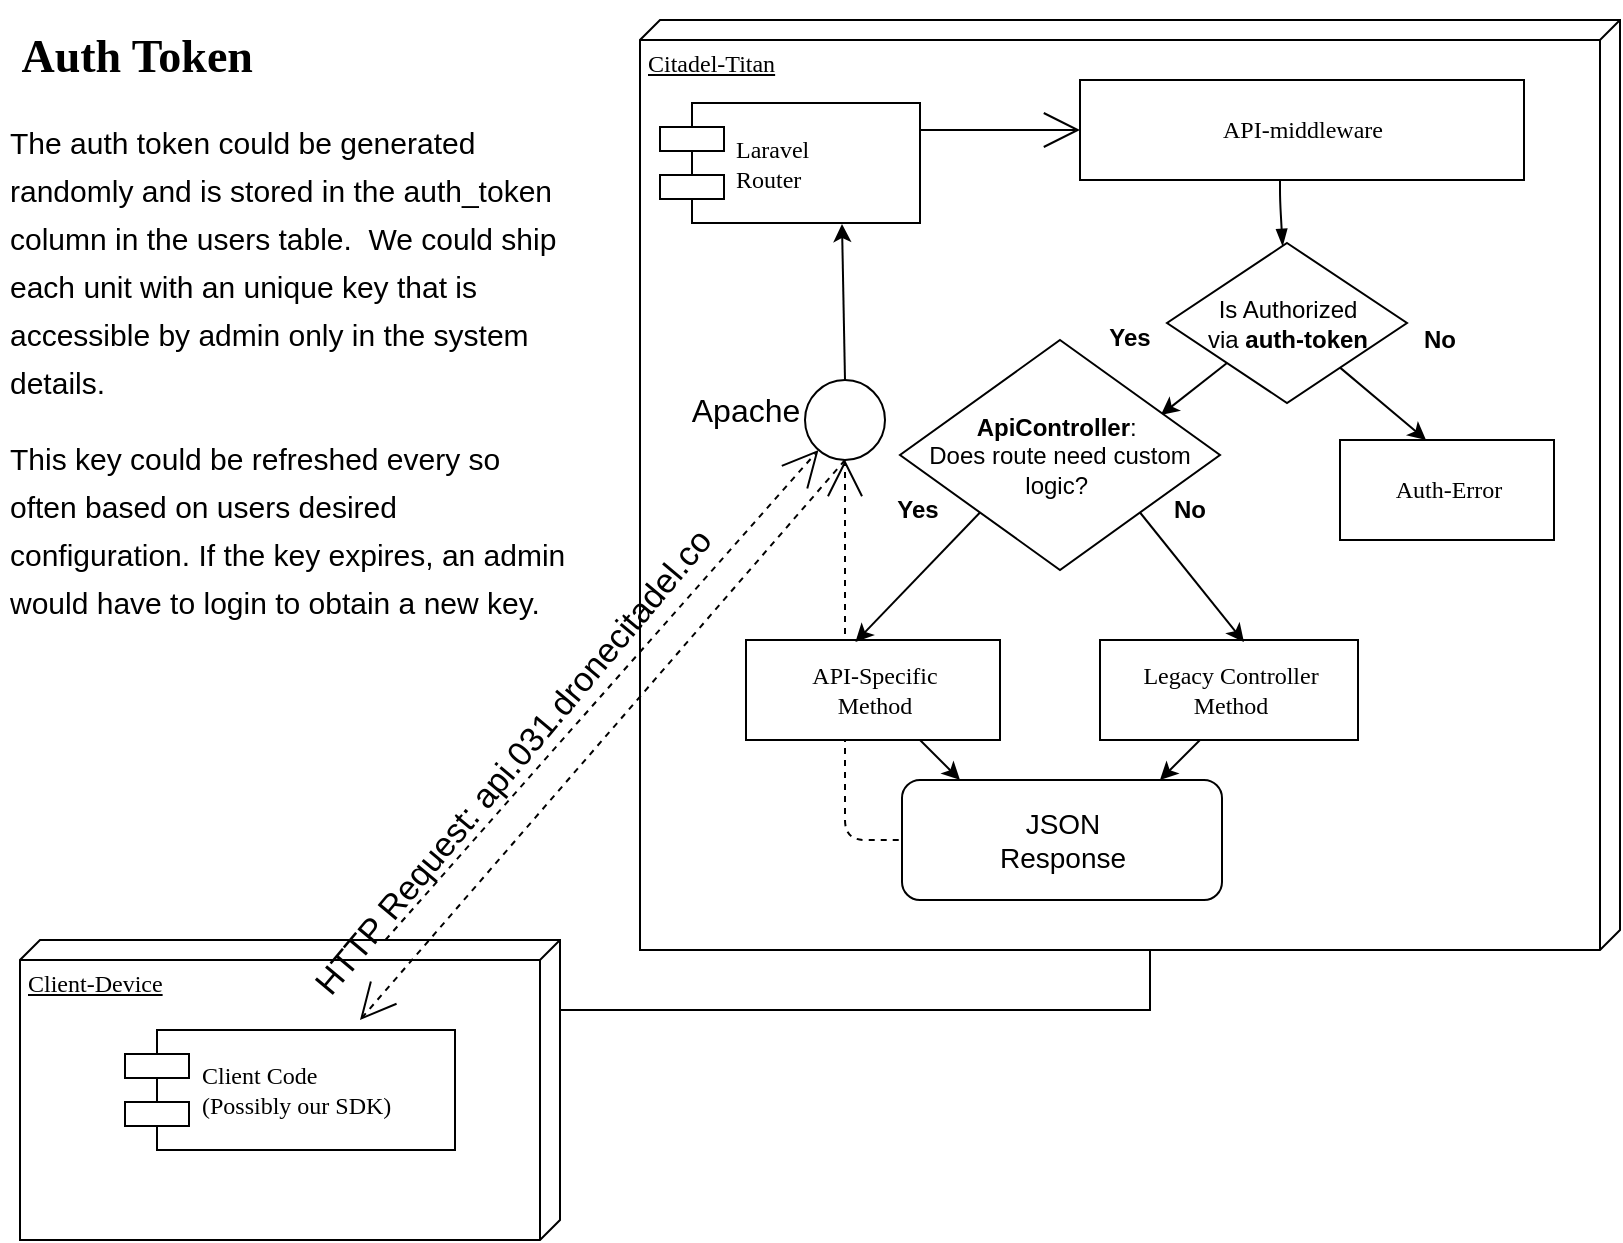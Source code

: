 <mxfile version="11.3.1" type="github" pages="1"><diagram name="Page-1" id="5f0bae14-7c28-e335-631c-24af17079c00"><mxGraphModel dx="1113" dy="748" grid="1" gridSize="10" guides="1" tooltips="1" connect="1" arrows="1" fold="1" page="1" pageScale="1" pageWidth="1100" pageHeight="850" background="#ffffff" math="0" shadow="0"><root><mxCell id="0"/><mxCell id="1" parent="0"/><mxCell id="39150e848f15840c-2" value="Citadel-Titan" style="verticalAlign=top;align=left;spacingTop=8;spacingLeft=2;spacingRight=12;shape=cube;size=10;direction=south;fontStyle=4;html=1;rounded=0;shadow=0;comic=0;labelBackgroundColor=none;strokeColor=#000000;strokeWidth=1;fillColor=#ffffff;fontFamily=Verdana;fontSize=12;fontColor=#000000;" parent="1" vertex="1"><mxGeometry x="440" y="80" width="490" height="465" as="geometry"/></mxCell><mxCell id="c_YNeNdH3PCifYP9hNQ--72" value="" style="endArrow=open;dashed=1;html=1;edgeStyle=orthogonalEdgeStyle;startArrow=none;startFill=0;endFill=0;entryX=0.5;entryY=1;entryDx=0;entryDy=0;endSize=16;" parent="1" target="39150e848f15840c-9" edge="1"><mxGeometry width="50" height="50" relative="1" as="geometry"><mxPoint x="580" y="500" as="sourcePoint"/><mxPoint x="540" y="490" as="targetPoint"/><Array as="points"><mxPoint x="580" y="490"/><mxPoint x="543" y="490"/></Array></mxGeometry></mxCell><mxCell id="39150e848f15840c-3" value="Client-Device" style="verticalAlign=top;align=left;spacingTop=8;spacingLeft=2;spacingRight=12;shape=cube;size=10;direction=south;fontStyle=4;html=1;rounded=0;shadow=0;comic=0;labelBackgroundColor=none;strokeColor=#000000;strokeWidth=1;fillColor=#ffffff;fontFamily=Verdana;fontSize=12;fontColor=#000000;" parent="1" vertex="1"><mxGeometry x="130" y="540" width="270" height="150" as="geometry"/></mxCell><mxCell id="39150e848f15840c-7" value="Laravel &lt;br&gt;Router" style="shape=component;align=left;spacingLeft=36;rounded=0;shadow=0;comic=0;labelBackgroundColor=none;strokeColor=#000000;strokeWidth=1;fillColor=#ffffff;fontFamily=Verdana;fontSize=12;fontColor=#000000;html=1;" parent="1" vertex="1"><mxGeometry x="450" y="121.5" width="130" height="60" as="geometry"/></mxCell><mxCell id="39150e848f15840c-8" value="API-middleware" style="html=1;rounded=0;shadow=0;comic=0;labelBackgroundColor=none;strokeColor=#000000;strokeWidth=1;fillColor=#ffffff;fontFamily=Verdana;fontSize=12;fontColor=#000000;align=center;" parent="1" vertex="1"><mxGeometry x="660" y="110" width="222" height="50" as="geometry"/></mxCell><mxCell id="39150e848f15840c-9" value="" style="ellipse;whiteSpace=wrap;html=1;rounded=0;shadow=0;comic=0;labelBackgroundColor=none;strokeColor=#000000;strokeWidth=1;fillColor=#ffffff;fontFamily=Verdana;fontSize=12;fontColor=#000000;align=center;" parent="1" vertex="1"><mxGeometry x="522.5" y="260" width="40" height="40" as="geometry"/></mxCell><mxCell id="39150e848f15840c-10" value="Client Code &lt;br&gt;(Possibly our SDK)" style="shape=component;align=left;spacingLeft=36;rounded=0;shadow=0;comic=0;labelBackgroundColor=none;strokeColor=#000000;strokeWidth=1;fillColor=#ffffff;fontFamily=Verdana;fontSize=12;fontColor=#000000;html=1;" parent="1" vertex="1"><mxGeometry x="182.5" y="585" width="165" height="60" as="geometry"/></mxCell><mxCell id="39150e848f15840c-12" style="edgeStyle=none;rounded=0;html=1;dashed=1;labelBackgroundColor=none;startArrow=none;startFill=0;startSize=8;endArrow=open;endFill=0;endSize=16;fontFamily=Verdana;fontSize=12;" parent="1" target="39150e848f15840c-9" edge="1"><mxGeometry relative="1" as="geometry"><mxPoint x="312.708" y="540" as="sourcePoint"/></mxGeometry></mxCell><mxCell id="39150e848f15840c-16" style="edgeStyle=orthogonalEdgeStyle;rounded=0;html=1;labelBackgroundColor=none;startArrow=none;startFill=0;startSize=8;endArrow=open;endFill=0;endSize=16;fontFamily=Verdana;fontSize=12;" parent="1" source="39150e848f15840c-7" target="39150e848f15840c-8" edge="1"><mxGeometry relative="1" as="geometry"><Array as="points"><mxPoint x="640" y="135"/><mxPoint x="640" y="135"/></Array></mxGeometry></mxCell><mxCell id="39150e848f15840c-17" style="edgeStyle=orthogonalEdgeStyle;rounded=0;html=1;labelBackgroundColor=none;startArrow=none;startFill=0;startSize=8;endArrow=none;endFill=0;endSize=16;fontFamily=Verdana;fontSize=12;" parent="1" source="39150e848f15840c-3" target="39150e848f15840c-2" edge="1"><mxGeometry relative="1" as="geometry"><Array as="points"><mxPoint x="695" y="575"/></Array></mxGeometry></mxCell><mxCell id="c_YNeNdH3PCifYP9hNQ--2" value="Legacy Controller &lt;br&gt;Method" style="html=1;rounded=0;shadow=0;comic=0;labelBackgroundColor=none;strokeColor=#000000;strokeWidth=1;fillColor=#ffffff;fontFamily=Verdana;fontSize=12;fontColor=#000000;align=center;" parent="1" vertex="1"><mxGeometry x="670" y="390" width="129" height="50" as="geometry"/></mxCell><mxCell id="c_YNeNdH3PCifYP9hNQ--5" value="Is Authorized&lt;br&gt;via &lt;b&gt;auth-token&lt;/b&gt;" style="rhombus;whiteSpace=wrap;html=1;" parent="1" vertex="1"><mxGeometry x="703.5" y="191.5" width="120" height="80" as="geometry"/></mxCell><mxCell id="c_YNeNdH3PCifYP9hNQ--7" value="" style="endArrow=blockThin;html=1;endFill=1;" parent="1" target="c_YNeNdH3PCifYP9hNQ--5" edge="1"><mxGeometry width="50" height="50" relative="1" as="geometry"><mxPoint x="760" y="160" as="sourcePoint"/><mxPoint x="807.5" y="170" as="targetPoint"/><Array as="points"><mxPoint x="760" y="170"/></Array></mxGeometry></mxCell><mxCell id="c_YNeNdH3PCifYP9hNQ--8" value="Auth-Error" style="html=1;rounded=0;shadow=0;comic=0;labelBackgroundColor=none;strokeColor=#000000;strokeWidth=1;fillColor=#ffffff;fontFamily=Verdana;fontSize=12;fontColor=#000000;align=center;" parent="1" vertex="1"><mxGeometry x="790" y="290" width="107" height="50" as="geometry"/></mxCell><mxCell id="c_YNeNdH3PCifYP9hNQ--34" value="API-Specific &lt;br&gt;Method" style="html=1;rounded=0;shadow=0;comic=0;labelBackgroundColor=none;strokeColor=#000000;strokeWidth=1;fillColor=#ffffff;fontFamily=Verdana;fontSize=12;fontColor=#000000;align=center;" parent="1" vertex="1"><mxGeometry x="493" y="390" width="127" height="50" as="geometry"/></mxCell><mxCell id="c_YNeNdH3PCifYP9hNQ--9" value="" style="endArrow=classic;html=1;entryX=0.402;entryY=0;entryDx=0;entryDy=0;entryPerimeter=0;" parent="1" source="c_YNeNdH3PCifYP9hNQ--5" target="c_YNeNdH3PCifYP9hNQ--8" edge="1"><mxGeometry width="50" height="50" relative="1" as="geometry"><mxPoint x="959.521" y="239.979" as="sourcePoint"/><mxPoint x="490" y="684.5" as="targetPoint"/></mxGeometry></mxCell><mxCell id="c_YNeNdH3PCifYP9hNQ--12" value="&lt;b&gt;Yes&lt;/b&gt;" style="text;html=1;strokeColor=none;fillColor=none;align=center;verticalAlign=middle;whiteSpace=wrap;rounded=0;" parent="1" vertex="1"><mxGeometry x="665" y="229" width="40" height="20" as="geometry"/></mxCell><mxCell id="c_YNeNdH3PCifYP9hNQ--17" value="&lt;b&gt;No&lt;/b&gt;" style="text;html=1;strokeColor=none;fillColor=none;align=center;verticalAlign=middle;whiteSpace=wrap;rounded=0;" parent="1" vertex="1"><mxGeometry x="819.5" y="230" width="40" height="20" as="geometry"/></mxCell><mxCell id="c_YNeNdH3PCifYP9hNQ--31" value="" style="endArrow=classic;html=1;exitX=0;exitY=1;exitDx=0;exitDy=0;entryX=0.815;entryY=0.326;entryDx=0;entryDy=0;entryPerimeter=0;" parent="1" source="c_YNeNdH3PCifYP9hNQ--5" target="c_YNeNdH3PCifYP9hNQ--33" edge="1"><mxGeometry width="50" height="50" relative="1" as="geometry"><mxPoint x="729" y="240" as="sourcePoint"/><mxPoint x="690" y="290" as="targetPoint"/></mxGeometry></mxCell><mxCell id="c_YNeNdH3PCifYP9hNQ--33" value="&lt;b&gt;ApiController&lt;/b&gt;:&amp;nbsp;&lt;br&gt;Does route need custom logic?&amp;nbsp;" style="rhombus;whiteSpace=wrap;html=1;" parent="1" vertex="1"><mxGeometry x="570" y="240" width="160" height="115" as="geometry"/></mxCell><mxCell id="c_YNeNdH3PCifYP9hNQ--44" value="" style="endArrow=classic;html=1;entryX=0.431;entryY=0.02;entryDx=0;entryDy=0;exitX=0;exitY=1;exitDx=0;exitDy=0;entryPerimeter=0;" parent="1" source="c_YNeNdH3PCifYP9hNQ--33" target="c_YNeNdH3PCifYP9hNQ--34" edge="1"><mxGeometry width="50" height="50" relative="1" as="geometry"><mxPoint x="613" y="331" as="sourcePoint"/><mxPoint x="582" y="375" as="targetPoint"/></mxGeometry></mxCell><mxCell id="c_YNeNdH3PCifYP9hNQ--45" value="" style="endArrow=classic;html=1;entryX=0.558;entryY=0.02;entryDx=0;entryDy=0;entryPerimeter=0;exitX=1;exitY=1;exitDx=0;exitDy=0;" parent="1" source="c_YNeNdH3PCifYP9hNQ--33" target="c_YNeNdH3PCifYP9hNQ--2" edge="1"><mxGeometry width="50" height="50" relative="1" as="geometry"><mxPoint x="690" y="330" as="sourcePoint"/><mxPoint x="751" y="365.5" as="targetPoint"/></mxGeometry></mxCell><mxCell id="c_YNeNdH3PCifYP9hNQ--48" value="&lt;font style=&quot;font-size: 17px&quot;&gt;HTTP Request: api.031.dronecitadel.co&amp;nbsp;&lt;/font&gt;" style="text;html=1;strokeColor=none;fillColor=none;align=center;verticalAlign=middle;whiteSpace=wrap;rounded=0;rotation=-50;" parent="1" vertex="1"><mxGeometry x="198.5" y="440" width="360" height="20" as="geometry"/></mxCell><mxCell id="c_YNeNdH3PCifYP9hNQ--50" value="&lt;font style=&quot;font-size: 16px&quot;&gt;Apache&lt;/font&gt;" style="text;html=1;strokeColor=none;fillColor=none;align=center;verticalAlign=middle;whiteSpace=wrap;rounded=0;" parent="1" vertex="1"><mxGeometry x="472.5" y="265" width="40" height="20" as="geometry"/></mxCell><mxCell id="c_YNeNdH3PCifYP9hNQ--55" value="" style="endArrow=classic;html=1;exitX=0.5;exitY=0;exitDx=0;exitDy=0;" parent="1" source="39150e848f15840c-9" edge="1"><mxGeometry width="50" height="50" relative="1" as="geometry"><mxPoint x="482.5" y="240" as="sourcePoint"/><mxPoint x="541" y="182" as="targetPoint"/></mxGeometry></mxCell><mxCell id="c_YNeNdH3PCifYP9hNQ--58" value="" style="rounded=1;whiteSpace=wrap;html=1;" parent="1" vertex="1"><mxGeometry x="571" y="460" width="160" height="60" as="geometry"/></mxCell><mxCell id="c_YNeNdH3PCifYP9hNQ--59" value="&lt;font style=&quot;font-size: 14px&quot;&gt;JSON Response&lt;/font&gt;" style="text;html=1;strokeColor=none;fillColor=none;align=center;verticalAlign=middle;whiteSpace=wrap;rounded=0;" parent="1" vertex="1"><mxGeometry x="598.5" y="480" width="105" height="20" as="geometry"/></mxCell><mxCell id="c_YNeNdH3PCifYP9hNQ--60" value="" style="endArrow=classic;html=1;" parent="1" edge="1"><mxGeometry width="50" height="50" relative="1" as="geometry"><mxPoint x="720" y="440" as="sourcePoint"/><mxPoint x="700" y="460" as="targetPoint"/></mxGeometry></mxCell><mxCell id="c_YNeNdH3PCifYP9hNQ--62" value="" style="endArrow=classic;html=1;" parent="1" edge="1"><mxGeometry width="50" height="50" relative="1" as="geometry"><mxPoint x="580" y="440" as="sourcePoint"/><mxPoint x="600" y="460" as="targetPoint"/></mxGeometry></mxCell><mxCell id="c_YNeNdH3PCifYP9hNQ--63" value="&lt;b&gt;Yes&lt;/b&gt;" style="text;html=1;strokeColor=none;fillColor=none;align=center;verticalAlign=middle;whiteSpace=wrap;rounded=0;" parent="1" vertex="1"><mxGeometry x="558.5" y="315" width="40" height="20" as="geometry"/></mxCell><mxCell id="c_YNeNdH3PCifYP9hNQ--64" value="&lt;b&gt;No&lt;/b&gt;" style="text;html=1;strokeColor=none;fillColor=none;align=center;verticalAlign=middle;whiteSpace=wrap;rounded=0;" parent="1" vertex="1"><mxGeometry x="694.5" y="313.5" width="40" height="23" as="geometry"/></mxCell><mxCell id="c_YNeNdH3PCifYP9hNQ--66" style="edgeStyle=none;rounded=0;html=1;dashed=1;labelBackgroundColor=none;startArrow=none;startFill=0;startSize=8;endArrow=open;endFill=0;endSize=16;fontFamily=Verdana;fontSize=12;exitX=0.5;exitY=1;exitDx=0;exitDy=0;" parent="1" source="39150e848f15840c-9" edge="1"><mxGeometry relative="1" as="geometry"><mxPoint x="536.131" y="287.71" as="sourcePoint"/><mxPoint x="300" y="580" as="targetPoint"/></mxGeometry></mxCell><mxCell id="z9sazBg5WgejswF50TMH-2" value="&lt;p style=&quot;line-height: 80%&quot;&gt;&lt;/p&gt;&lt;h1 style=&quot;font-size: 23px&quot;&gt;&lt;font style=&quot;font-size: 23px&quot;&gt;&lt;font face=&quot;Georgia&quot; style=&quot;font-size: 23px&quot;&gt;&amp;nbsp;&lt;/font&gt;&lt;font face=&quot;Georgia&quot; style=&quot;font-size: 23px&quot;&gt;Auth Token&lt;/font&gt;&lt;/font&gt;&lt;/h1&gt;&lt;h1&gt;&lt;font&gt;&lt;span style=&quot;font-size: 15px ; font-weight: normal&quot;&gt;The auth token&amp;nbsp;could be generated randomly and is stored in the auth_token column in the users table. &amp;nbsp;We could ship each unit with an unique key that is accessible by admin only in the system details.&amp;nbsp;&lt;/span&gt;&lt;/font&gt;&lt;/h1&gt;&lt;h1&gt;&lt;span style=&quot;font-weight: normal ; font-size: 15px&quot;&gt;This key could be refreshed every so often based on users desired configuration. If the key expires, an admin would have to login to obtain a new key.&lt;/span&gt;&lt;/h1&gt;&lt;p&gt;&lt;/p&gt;" style="text;html=1;strokeColor=none;fillColor=none;spacing=5;spacingTop=-20;whiteSpace=wrap;overflow=hidden;rounded=0;fontSize=10;" vertex="1" parent="1"><mxGeometry x="120" y="80" width="290" height="380" as="geometry"/></mxCell></root></mxGraphModel></diagram></mxfile>
